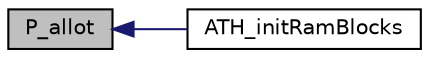 digraph "P_allot"
{
  edge [fontname="Helvetica",fontsize="10",labelfontname="Helvetica",labelfontsize="10"];
  node [fontname="Helvetica",fontsize="10",shape=record];
  rankdir="LR";
  Node190 [label="P_allot",height=0.2,width=0.4,color="black", fillcolor="grey75", style="filled", fontcolor="black"];
  Node190 -> Node191 [dir="back",color="midnightblue",fontsize="10",style="solid"];
  Node191 [label="ATH_initRamBlocks",height=0.2,width=0.4,color="black", fillcolor="white", style="filled",URL="$linux_8c.html#a9780b866ad63fa2ef2df3e531581424f"];
}
